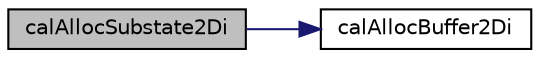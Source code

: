 digraph "calAllocSubstate2Di"
{
  edge [fontname="Helvetica",fontsize="10",labelfontname="Helvetica",labelfontsize="10"];
  node [fontname="Helvetica",fontsize="10",shape=record];
  rankdir="LR";
  Node1 [label="calAllocSubstate2Di",height=0.2,width=0.4,color="black", fillcolor="grey75", style="filled" fontcolor="black"];
  Node1 -> Node2 [color="midnightblue",fontsize="10",style="solid",fontname="Helvetica"];
  Node2 [label="calAllocBuffer2Di",height=0.2,width=0.4,color="black", fillcolor="white", style="filled",URL="$cal2_d_buffer_8c.html#a97946457b8fa708b2c4a3438666d0c34",tooltip="Allocates an int linearized matrix. "];
}
